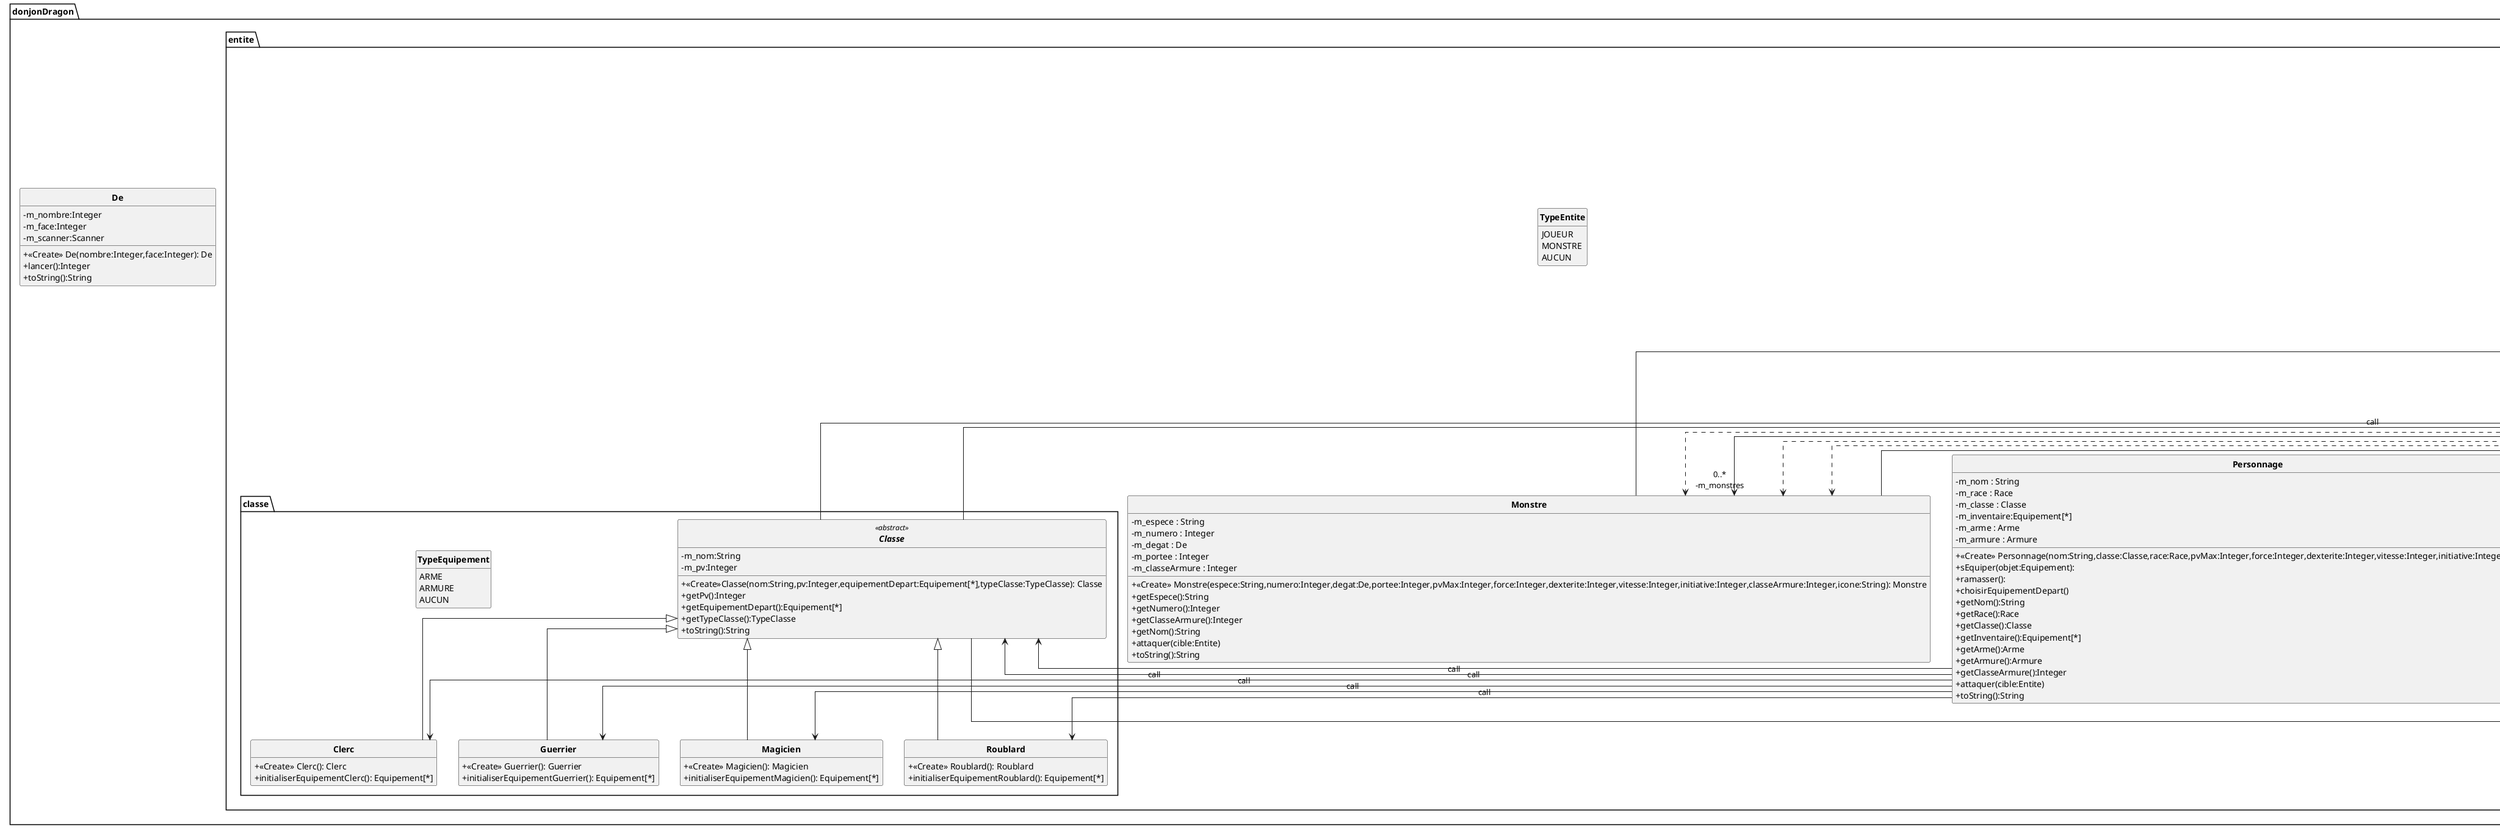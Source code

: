 @startuml
'https://plantuml.com/class-diagram
skinparam classAttributeIconSize 0
skinparam classFontStyle Bold
skinparam style strictuml
top to bottom direction
skinparam linetype ortho
hide empty members
package donjonDragon
{
package entite
{
abstract Entite<<abstract>>
{
-m_pvMax : Integer
-m_pv : Integer
-m_force : Integer
-m_dexterite : Integer
-m_vitesse : Integer
-m_initiative : Integer
-m_enVie : Boolean
-m_pos : Integer[*]
-m_icone : String

+ {abstract} «Create» Entite
+getPvMax():Integer
+getPv():Integer
+getForce():Integer
+getDexterite():Integer
+getVitesse():Integer
+getInitiative():Integer
+getClasseArmure():Integer {abstract}
+getNom():String {abstract}
+setPv(pv:Integer)
+setEnVie(vie:Boolean)
+attaquer(cible:Entite) {abstract}
+getType(): TypeEntite
+getIcone(): String
+setIcone(): String
+seDeplacer(donjon:Donjon,pos:Integer[*])
+equals(obj:Object): Boolean
+toString():String {abstract}

}
class Personnage
{
-m_nom : String
-m_race : Race
-m_classe : Classe
-m_inventaire:Equipement[*]
-m_arme : Arme
-m_armure : Armure

+«Create» Personnage(nom:String,classe:Classe,race:Race,pvMax:Integer,force:Integer,dexterite:Integer,vitesse:Integer,initiative:Integer): Personnage
+sEquiper(objet:Equipement):
+ramasser():
+choisirEquipementDepart()
+getNom():String
+getRace():Race
+getClasse():Classe
+getInventaire():Equipement[*]
+getArme():Arme
+getArmure():Armure
+getClasseArmure():Integer
+attaquer(cible:Entite)
+toString():String

}
class Monstre
{
-m_espece : String
-m_numero : Integer
-m_degat : De
-m_portee : Integer
-m_classeArmure : Integer
+«Create» Monstre(espece:String,numero:Integer,degat:De,portee:Integer,pvMax:Integer,force:Integer,dexterite:Integer,vitesse:Integer,initiative:Integer,classeArmure:Integer,icone:String): Monstre
+getEspece():String
+getNumero():Integer
+getClasseArmure():Integer
+getNom():String
+attaquer(cible:Entite)
+toString():String

}
enum TypeEntite
{
JOUEUR
MONSTRE
AUCUN
}
package classe
{
abstract Classe<<abstract>>
{
-m_nom:String
-m_pv:Integer

+«Create»Classe(nom:String,pv:Integer,equipementDepart:Equipement[*],typeClasse:TypeClasse): Classe
+getPv():Integer
+getEquipementDepart():Equipement[*]
+getTypeClasse():TypeClasse
+toString():String
}
class Clerc
{
+«Create» Clerc(): Clerc
+initialiserEquipementClerc(): Equipement[*]
}
class Guerrier
{
+«Create» Guerrier(): Guerrier
+initialiserEquipementGuerrier(): Equipement[*]
}
class Magicien
{
+«Create» Magicien(): Magicien
+initialiserEquipementMagicien(): Equipement[*]
}
class Roublard
{
+«Create» Roublard(): Roublard
+initialiserEquipementRoublard(): Equipement[*]
}
enum TypeEquipement {
ARME
ARMURE
AUCUN
}
}

package race
{
/'Définitions des classes'/
abstract Race<<abstract>>
{
-m_pv : Integer
-m_force : Integer
-m_dexterite : Integer
-m_vitesse : Integer
-m_initiative : Integer
+«Create» Race(pv:Integer,force:Integer,dexterite:Integer,vitesse:Integer,initiative:Integer): Race
+getPv():Integer
+getForce():Integer
+getDexterite():Integer
+getVitesse():Integer
+getInitiative():Integer
+toString():String
}
class Elfe
{
+«Create» Elfe(): Elfe
}
class Humain
{
+«Create» Humain(): Humain
}
class Halfelin
{
+«Create» Halfelin(): Halfelin
}
class Nain
{
+«Create» Nain(): Nain
}
}

package sort
{
/'Définitions des sorts'/
interface Sort
{
+lancer(entites:ArrayList<Entite>,donjon:Donjon)
}
class ArmeMagique
{
-m_scanner: Scanner
+«Create» ArmeMagique(): ArmeMagique
+lancer(entites:ArrayList<Entite>,donjon:Donjon)
+listPerso(persos:ArrayList<Entite>)
+listArme(perso:Personnage,armeDispo:ArrayList<Arme>)
}
class BoogieWoogie
{
-m_scanner: Scanner
+«Create» BoogieWoogie(): BoogieWoogie
+lancer(entites:ArrayList<Entite>,donjon:Donjon)
+listEntite(Entite:ArrayList<Entite>)
}
class Guerison
{
-m_scanner: Scanner
+«Create» Guerison(): Guerison
+lancer(entites:ArrayList<Entite>,donjon:Donjon)
+listPerso(persos:ArrayList<Entite>)
}
}
}
package equipement
{
/'Définitions des classes'/
abstract Equipement<<abstract>>
{
-m_nom:String
-m_lourd:Boolean
-m_type: TypeEquipement

+«Create» Equipement(nom:String,est_lourd:Boolean,type:TypeEquipement): Equipement
+getNom():String
+getLourd():Boolean
+getType(): TypeEquipement
+toString():String
}
'--- Relations d'appel ---
Equipement .> Donjon : "«call»"
class Armure
{
-m_classeArmure:Integer
+«Create» Armure(nom:Integer,classeArmure,est_lourd:Boolean): Armure
+getClasse():Integer
}
'--- Relations d'appel ---
Armure .> Equipement : "«call»"
class Arme
{
-m_degat:De
-m_portee:Integer
+«Create» Armure(nom:String,degat:De,portee:Integer,est_lourd:Boolean): Armure
+getDegat():De
+getPortee():Integer
}
'--- Relations d'appel ---
Arme .> Equipement : "«call»"
Arme .> De : "«call»"
/'Définitions des relations'/
Armure -up-|> Equipement
Arme -up-|> Equipement
enum TypeEquipement {
ARME
ARMURE
AUCUN
}
}
package plateau
{
/'Définitions des classes'/
class Donjon
{
-m_taille:Integer
-m_tailleX:Integer
-m_tailleY:Integer
-m_carte:Position[*][*]
-m_monstres:ArrayList<Monstre>
-m_carteAffiche:AffichageDonjon
+«Create» Donjon(): Donjon
+«Create» Donjon(tailleX:Integer,tailleY:Integer): Donjon
+creerCarte(axe:String):Integer
+tailleMax():Integer
+initialiserCarte():Position[*][*]
+cordonneX(lettreX:char):Integer
+cordonneValide(coordX:Integer,coordY:Integer):Booleans
+placerObstacle()
+placerEntite(entite:Entite)
+placerEquipement(objet:Equipement)
+donjonDefaut(persos:ArrayList<Personnage>,objets:ArrayList<Equipement>,monstres:ArrayList<Monstre>)
+getCarte():Position[*][*]
+getTailleX():Integer
+getTailleY():Integer
+getTaille():Integer
+getMonstres():ArrayList<Monstre>
+creerMonstre()
+addMonstres(monstre:Monstre)
+trouverPositionEntite(entite:Entite):Integer[*]
+deplacementEntite(entite:Entite,pos,Integer[*]):Boolean
+afficherCarte()
+attaquerEntite(acteur:Entite,cible:Entite):Boolean
}
/'Définitions des relations'/
'--- Relations d'appel ---
Donjon .> Entite : "«call»"
Donjon .> Equipement : "«call»"
Donjon .> Monstre : "«call»"
Donjon .> Personnage : "«call»"

'--- Agrégations ---
Donjon "1" o--> "0..*\n-m_monstres" Monstre : contient

class AffichageDonjon
{
-m_scanner:Scanner
-m_carte:Position[*][*]

+«Create» AffichageDonjon(carte:Position[][]): AffichageDonjon
+mauvaiseDimension()
+mauvaisFormat()
+dimensionCarte(axe:String):Integer
+coordonneObstacle():String
+coordonneCombattant(nomEntite:String):String
+coordonneEquipement(objet:String): String
+nombreMonstres(taille:Integer):Integer
+mauvaisNbMonstres()
+especeMonstres(numMonstre:Integer): String
+degatsMonstre():Integer[*]
+nombreInsuffisant()
+nombreSuperieurEgalZero()
+nombreInsuffisantAttaque()
+porteeMonstre():Integer
+pvMonstre():Integer
+forceMonstre():Integer
+dexteriteMonstre():Integer
+vitesseMonstre():Integer
+initiativeMonstre():Integer
+classeArmureMonstre():Integer
+iconeMonstre():String
+mauvaisIcone()
+afficherCarte(donjon:Position[*][*],tailleX:Integer,tailleY:Integer)
}
class Position
{
-m_obstacle:Boolean
-m_typeEquipement:TypeEquipement
-m_typeEntite:TypeEntite
-m_equipement:Equipement
-m_entite:Entite
-m_icone:String

+«Create» Position():Position
+getObstacle():Boolean
+getTypeEquipement():TypeEquipement
+getTypeEntite():TypeEntite
+getEntite():Entite
+getEquipement():Equipement
+getIcone():String
+setIcone(icone:String)
+setTypeEntite(entite:TypeEntite)
+setTypeEquipement(equipement:TypeEquipement)
+setObstacle(obstacle:Boolean)
+placerEquipement(equipement:Equipement)
+placerEntite(entite:Entite)
+enleverEquipement()
+enleverEntite()
+miseAJourIcone()
+estVide()
+aJusteEquipement()
+toString():String
}
}
class De
{
-m_nombre:Integer
-m_face:Integer
-m_scanner:Scanner
+«Create» De(nombre:Integer,face:Integer): De
+lancer():Integer
+toString():String
}
class Jeu
{
-m_donjons : Donjon[*]
-m_donjonActuel : int
-m_joueurs : Personnage[*]
-m_scanner : Scanner

+«Create» Jeu() : Jeu
+lancerPartie() :
+proposerMiseEnPlace(donjon : Donjon) :
+calculerInitiative(donjon : Donjon) : Entite[*]
+gererTourPersonnage(joueur : Personnage, donjon : Donjon) :
+gererTourMonstre(monstre : Monstre, donjon : Donjon) :
+donjonEstTermine(donjon : Donjon) : boolean
+restaurerVieJoueurs() :
+auMoinsUnJoueurMort() : boolean
+afficherDefaite() :
+afficherVictoire() :
}
}


Personnage -up-|> Entite
Monstre -up-|> Entite

Clerc -up-|> Classe
Guerrier -up-|> Classe
Magicien -up-|> Classe
Roublard -up-|> Classe

Elfe -up-|> Race
Humain -up-|> Race
Halfelin -up-|> Race
Nain -up-|> Race

Classe -> Equipement : «call»
Classe -> Arme : «call»
Classe -> Armure : «call»

Entite -> Donjon : «call»
Monstre -> De : «call»

Personnage -> De : «call»
Personnage -> Classe : «call»
Personnage -> Clerc : «call»
Personnage -> Classe : «call»
Personnage -> Guerrier : «call»
Personnage -> Magicien : «call»
Personnage -> Roublard : «call»
Personnage -> Elfe : «call»
Personnage -> Halfelin : «call»
Personnage -> Humain : «call»
Personnage -> Nain : «call»
Personnage -> Race : «call»
Personnage -> Equipement : «call»
Personnage -> Arme : «call»
Personnage -> Armure : «call»
Personnage -> Donjon : «call»


/'Définitions des relations'/
' --- Relations d'appel ---
Jeu .> Donjon : "«call»"
Jeu .> Personnage : "«call»"
Jeu .> Monstre : "«call»"
Jeu .> Entite : "«call»"
Jeu .> Armure : "«call»"
Jeu .> Arme : "«call»"
Jeu .> Scanner : "«call»"
Jeu .> De : "«call»"

' --- Relations d'instanciation ---
Jeu .> Donjon : "«instantiate»"
Jeu .> Armure : "«instantiate»"
Jeu .> Arme : "«instantiate»"
Jeu .> Monstre : "«instantiate»"
Jeu .> De : "«instantiate»"
Jeu .> Scanner : "«instantiate»"

' --- Agrégations ---
Jeu "1" *--> "3\n-m_donjons" Donjon : contient
Jeu "1" o--> "1..*\n-m_joueurs" Personnage : se joue avec


@enduml
